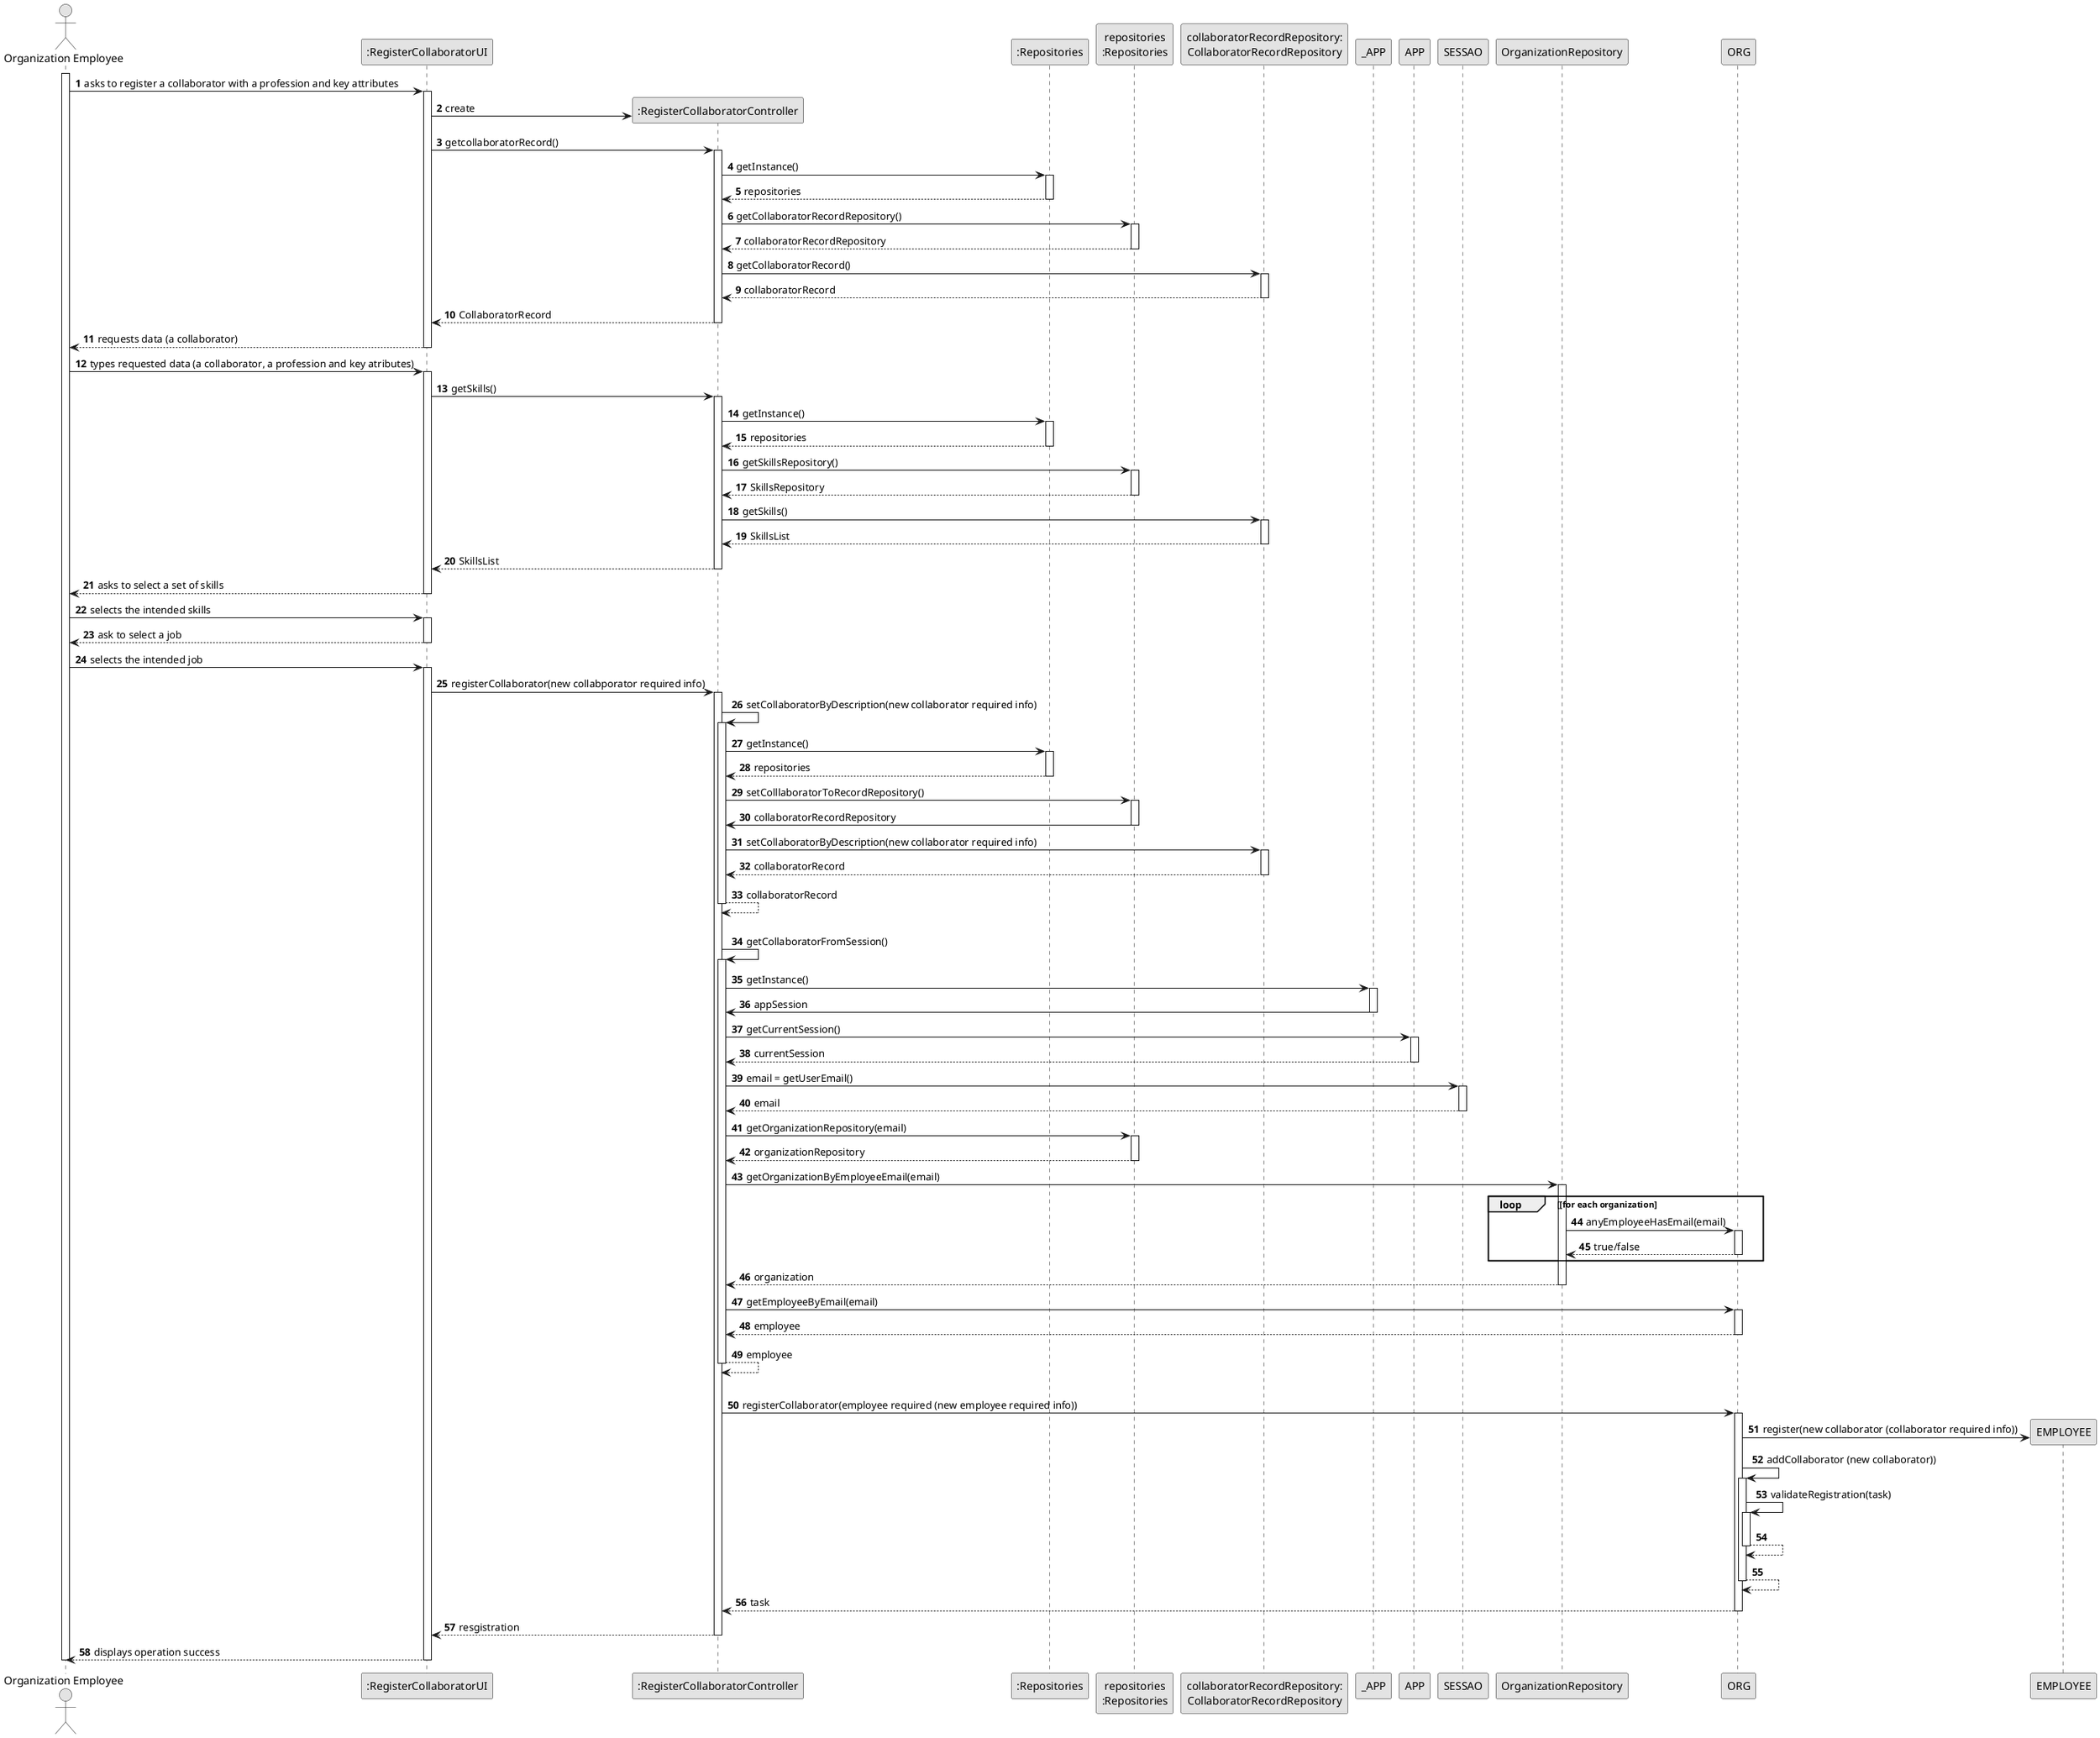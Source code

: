@startuml
skinparam monochrome true
skinparam packageStyle rectangle
skinparam shadowing false

autonumber

'hide footbox
actor "Organization Employee" as ADM
participant ":RegisterCollaboratorUI" as UI
participant ":RegisterCollaboratorController" as CTRL
participant ":Repositories" as RepositorySingleton
participant "repositories\n:Repositories" as PLAT
participant "collaboratorRecordRepository:\nCollaboratorRecordRepository" as CollaboratorRecordRepository


activate ADM

        ADM -> UI : asks to register a collaborator with a profession and key attributes

        activate UI

'            UI --> ADM : requests data (reference, description,  informal \n description, technical description, duration, cost)
            'create CTRL
            UI -> CTRL** : create

            UI -> CTRL : getcollaboratorRecord()
            activate CTRL

                CTRL -> RepositorySingleton : getInstance()
                activate RepositorySingleton

                    RepositorySingleton --> CTRL: repositories
                deactivate RepositorySingleton

                CTRL -> PLAT : getCollaboratorRecordRepository()
                activate PLAT

                    PLAT --> CTRL: collaboratorRecordRepository
                deactivate PLAT

                CTRL -> CollaboratorRecordRepository : getCollaboratorRecord()
                activate CollaboratorRecordRepository

                    CollaboratorRecordRepository --> CTRL : collaboratorRecord
                deactivate CollaboratorRecordRepository


                CTRL --> UI : CollaboratorRecord
            deactivate CTRL

            UI --> ADM : requests data (a collaborator)
        deactivate UI

    ADM -> UI : types requested data (a collaborator, a profession and key atributes)
    activate UI
    UI -> CTRL : getSkills()
                activate CTRL

                    CTRL -> RepositorySingleton : getInstance()
                    activate RepositorySingleton

                        RepositorySingleton --> CTRL: repositories
                    deactivate RepositorySingleton

                    CTRL -> PLAT : getSkillsRepository()
                    activate PLAT

                        PLAT --> CTRL: SkillsRepository
                    deactivate PLAT

                    CTRL -> CollaboratorRecordRepository : getSkills()
                    activate CollaboratorRecordRepository

                        CollaboratorRecordRepository --> CTRL : SkillsList
                    deactivate CollaboratorRecordRepository


                    CTRL --> UI : SkillsList
                deactivate CTRL

        UI --> ADM : asks to select a set of skills
    deactivate UI

    ADM -> UI : selects the intended skills
    activate UI

        UI --> ADM : ask to select a job
    deactivate UI

    ADM -> UI : selects the intended job
    activate UI

        UI -> CTRL : registerCollaborator(new collabporator required info)
        activate CTRL

            CTRL -> CTRL : setCollaboratorByDescription(new collaborator required info)
            activate CTRL

                CTRL -> RepositorySingleton : getInstance()
                activate RepositorySingleton

                    RepositorySingleton --> CTRL: repositories
                deactivate RepositorySingleton

                CTRL -> PLAT : setColllaboratorToRecordRepository()
                activate PLAT

                    PLAT -> CTRL : collaboratorRecordRepository
                deactivate PLAT

                CTRL -> CollaboratorRecordRepository : setCollaboratorByDescription(new collaborator required info)
                activate CollaboratorRecordRepository

                    CollaboratorRecordRepository --> CTRL : collaboratorRecord
                deactivate CollaboratorRecordRepository
                    CTRL --> CTRL : collaboratorRecord
            deactivate CTRL

            |||
            CTRL -> CTRL : getCollaboratorFromSession()
            activate CTRL

                CTRL -> _APP: getInstance()
                activate _APP
                    _APP -> CTRL: appSession
                deactivate _APP


                CTRL -> APP: getCurrentSession()
                activate APP

                    APP --> CTRL: currentSession
                deactivate APP

                CTRL -> SESSAO: email = getUserEmail()
                activate SESSAO

                    SESSAO --> CTRL: email
                deactivate SESSAO


                CTRL -> PLAT: getOrganizationRepository(email)
                activate PLAT

                    PLAT --> CTRL: organizationRepository
                deactivate PLAT


                CTRL -> OrganizationRepository: getOrganizationByEmployeeEmail(email)
                activate OrganizationRepository

                    loop [for each organization
                        OrganizationRepository -> ORG : anyEmployeeHasEmail(email)
                        activate ORG

                             ORG --> OrganizationRepository : true/false
                        deactivate ORG
                    end
                    OrganizationRepository --> CTRL : organization
                deactivate OrganizationRepository

                CTRL -> ORG: getEmployeeByEmail(email)
                activate ORG

                    ORG --> CTRL : employee
                deactivate ORG

                CTRL --> CTRL : employee
            deactivate CTRL

            |||
            CTRL -> ORG: registerCollaborator(employee required (new employee required info))
            activate ORG

                ORG -> EMPLOYEE**: register(new collaborator (collaborator required info))
                ORG -> ORG: addCollaborator (new collaborator))


                activate ORG
                    ORG -> ORG: validateRegistration(task)
                    activate ORG
                        ORG --> ORG
                    deactivate ORG

                    ORG --> ORG
                deactivate ORG

                ORG --> CTRL : task

            deactivate ORG

            CTRL --> UI: resgistration
            deactivate CTRL
            UI --> ADM: displays operation success
    deactivate UI

deactivate ADM

@enduml